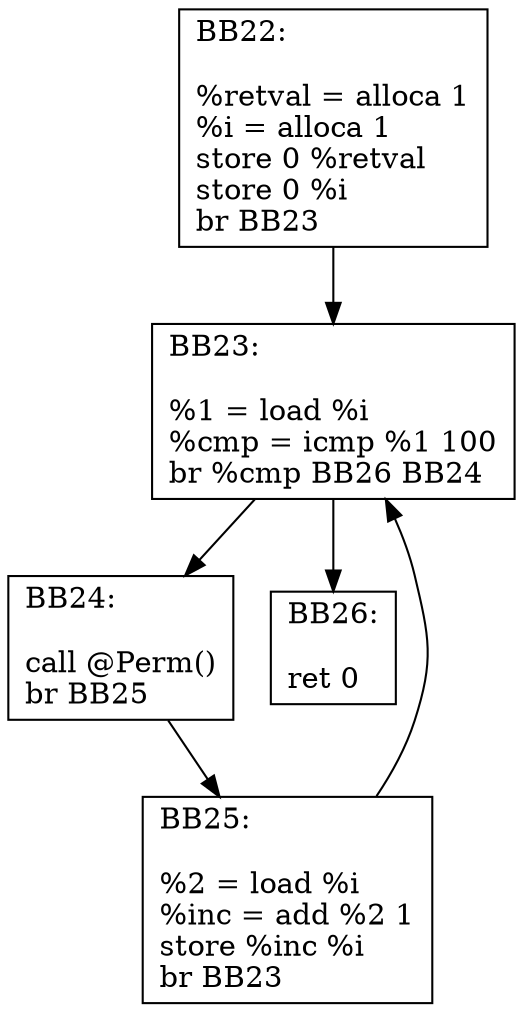 digraph "CFG for 'main' function" {
BB22 [shape=record, label="{BB22:\l\l
%retval = alloca 1\l
%i = alloca 1\l
store 0 %retval\l
store 0 %i\l
br BB23\l
}"];
BB22 -> BB23
BB23 [shape=record, label="{BB23:\l\l
%1 = load %i\l
%cmp = icmp %1 100\l
br %cmp BB26 BB24\l
}"];
BB23 -> BB24
BB23 -> BB26
BB24 [shape=record, label="{BB24:\l\l
call @Perm()\lbr BB25\l
}"];
BB24 -> BB25
BB25 [shape=record, label="{BB25:\l\l
%2 = load %i\l
%inc = add %2 1\l
store %inc %i\l
br BB23\l
}"];
BB25 -> BB23
BB26 [shape=record, label="{BB26:\l\l
ret 0\l
}"];
}
